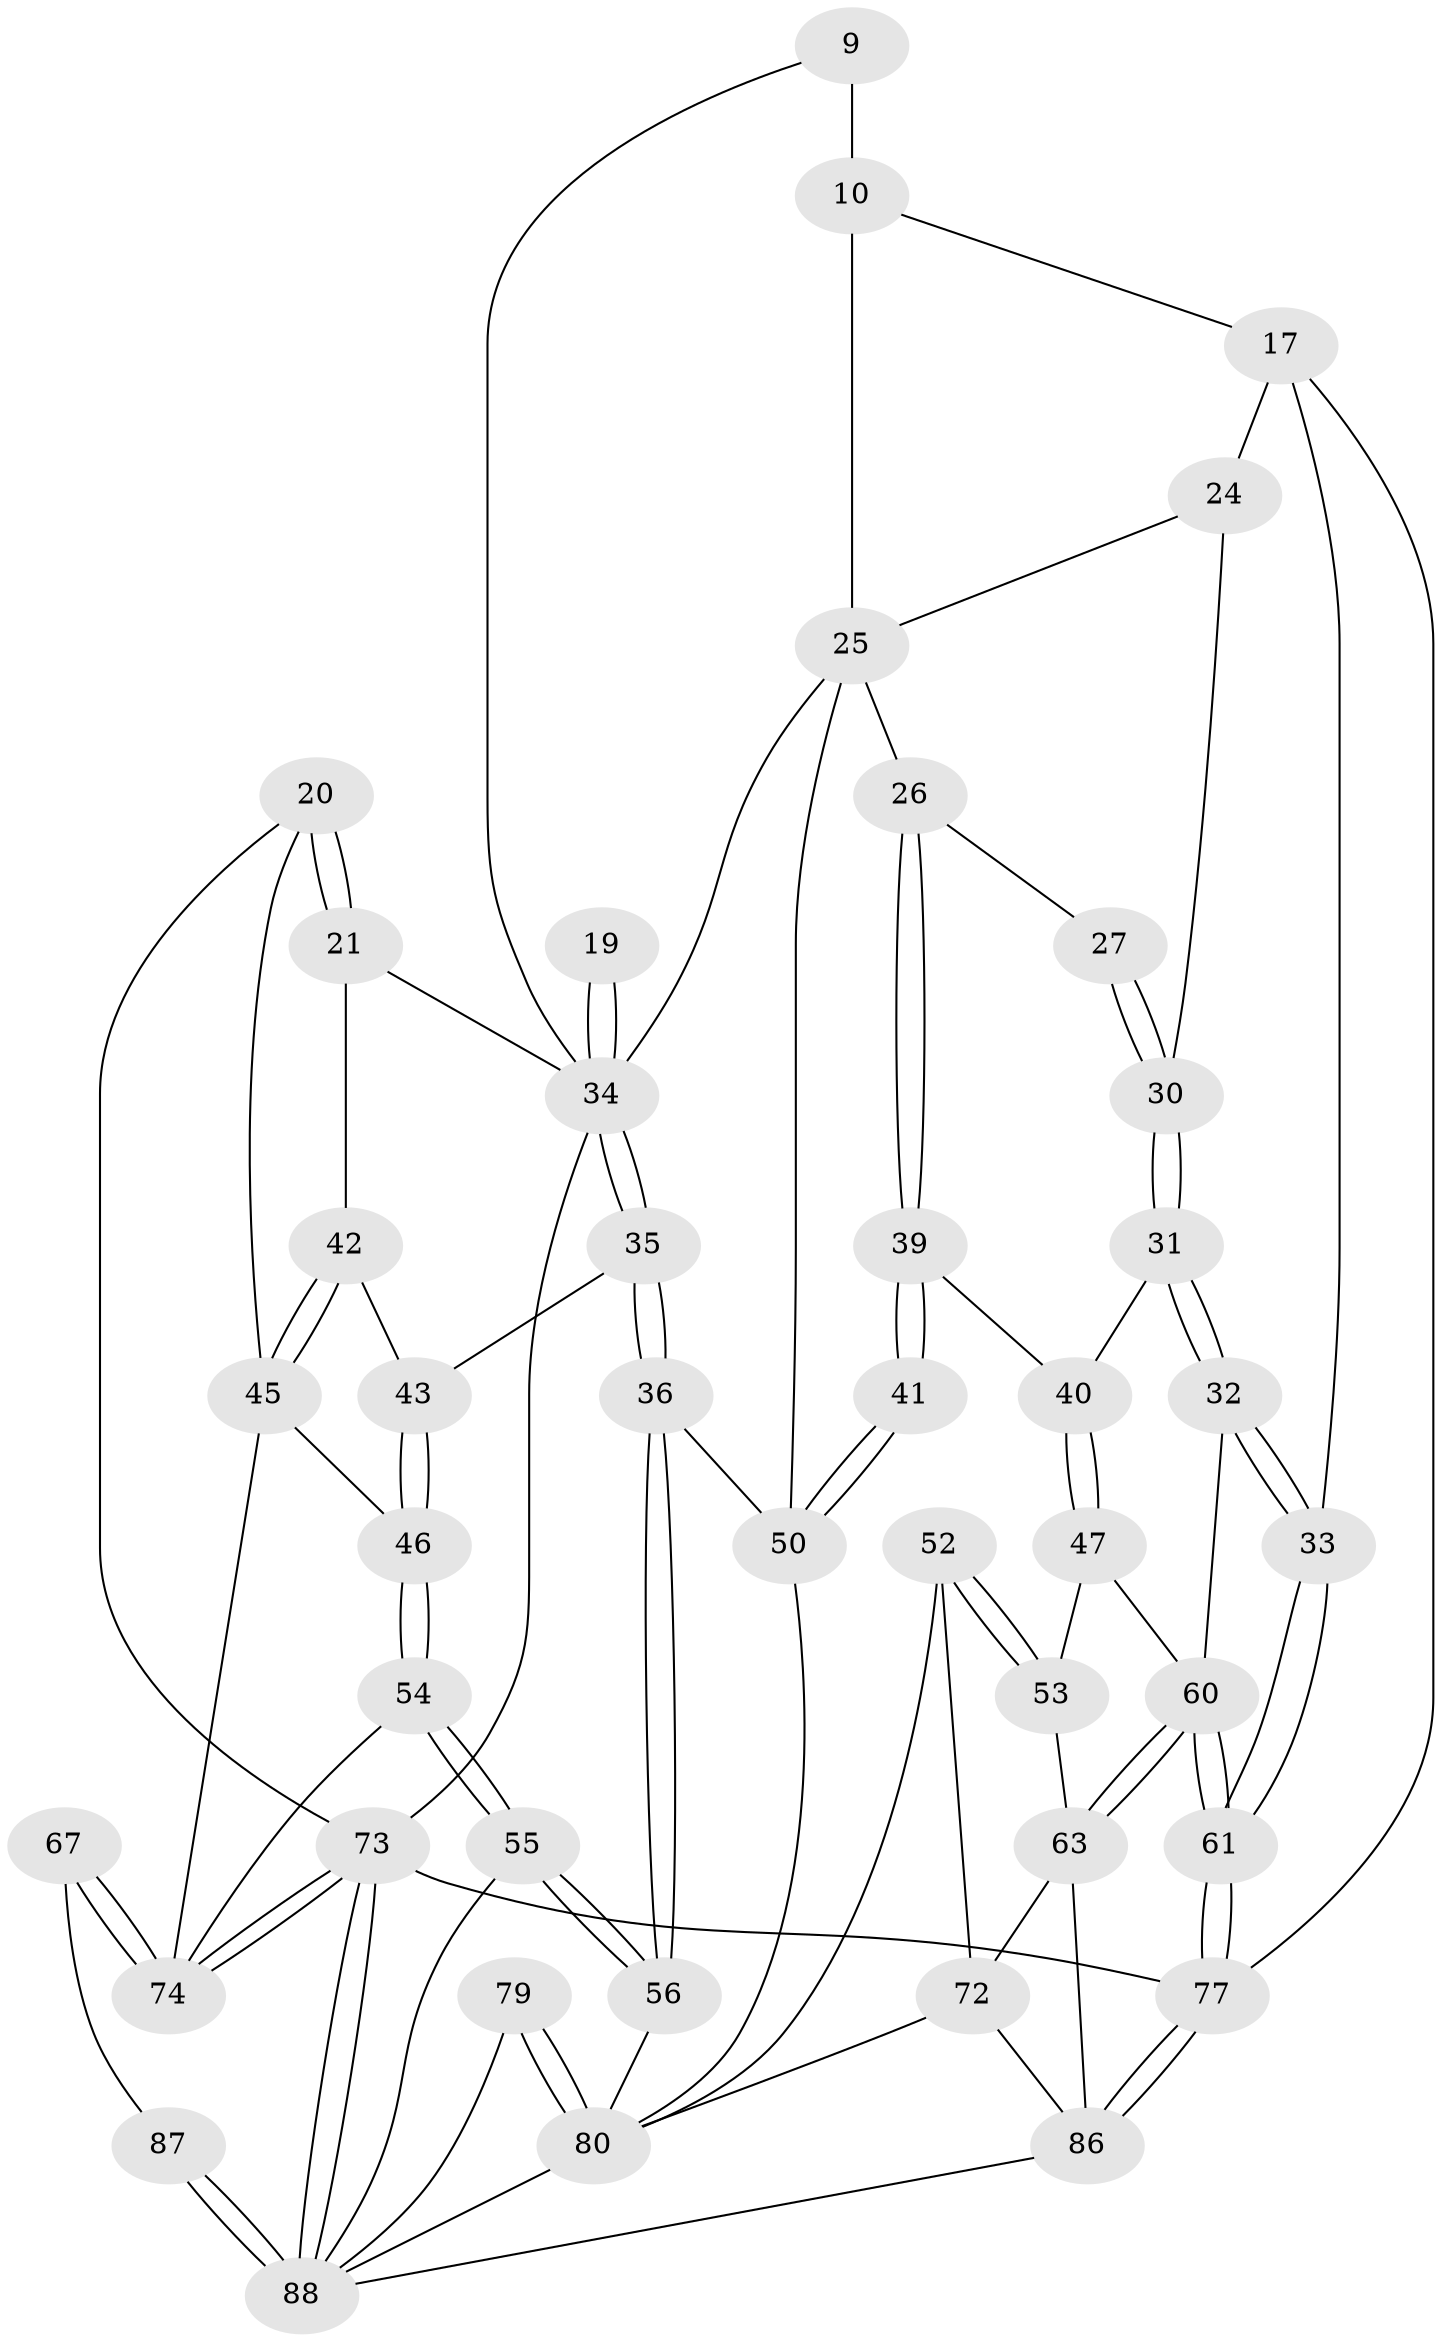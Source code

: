 // original degree distribution, {3: 0.022727272727272728, 6: 0.22727272727272727, 4: 0.25, 5: 0.5}
// Generated by graph-tools (version 1.1) at 2025/00/03/09/25 05:00:08]
// undirected, 44 vertices, 102 edges
graph export_dot {
graph [start="1"]
  node [color=gray90,style=filled];
  9 [pos="+0.5845418264554801+0.13914406284745043"];
  10 [pos="+0.5421518198137477+0.13505115614021507",super="+6"];
  17 [pos="+0+0.3556938189339814",super="+16+4"];
  19 [pos="+0.621087547799134+0.4385903465795899"];
  20 [pos="+1+0.28206660684366786"];
  21 [pos="+1+0.31654654036248425"];
  24 [pos="+0.0031655806394111667+0.3381484955763293",super="+23+12"];
  25 [pos="+0.4525027905258282+0.42448059399778354",super="+15"];
  26 [pos="+0.334355825471998+0.44316166601762297"];
  27 [pos="+0.2451129433484252+0.348744227512817"];
  30 [pos="+0.16176379148008263+0.4835369525721728",super="+29+28"];
  31 [pos="+0.15786606180781879+0.5204006754724579"];
  32 [pos="+0+0.5848028937956976"];
  33 [pos="+0+0.5699795833429577"];
  34 [pos="+0.6455254830179062+0.47697087523694404",super="+22+18+14"];
  35 [pos="+0.6656031131292363+0.5518847467805403"];
  36 [pos="+0.6457972982823575+0.588902896424822"];
  39 [pos="+0.29730244393050986+0.5556809987753457"];
  40 [pos="+0.2061900810559003+0.5555438683845576"];
  41 [pos="+0.32735588498944795+0.58305152191866"];
  42 [pos="+0.8953702303855924+0.47205390458599567"];
  43 [pos="+0.7755577999120282+0.5482554496349601"];
  45 [pos="+0.929562581425947+0.6549090662625252",super="+44"];
  46 [pos="+0.8780866189706875+0.6996609470176646"];
  47 [pos="+0.19669572820086884+0.6377394098070048"];
  50 [pos="+0.38315537239592956+0.6723174089644605",super="+37+38"];
  52 [pos="+0.35825041578963546+0.719970026832603"];
  53 [pos="+0.25152399031846195+0.6883869766884269"];
  54 [pos="+0.8705400604938189+0.7222167419981882"];
  55 [pos="+0.678353908767953+0.7471949672783796"];
  56 [pos="+0.6475580250725431+0.7124788906425045"];
  60 [pos="+0.007457653452926037+0.9798013645961768",super="+49+48"];
  61 [pos="+0+1"];
  63 [pos="+0.16136006977717302+0.8745769114460199",super="+62+57"];
  67 [pos="+0.863926930414977+0.8933834894386764"];
  72 [pos="+0.30739980481121154+0.8877295376231112",super="+64"];
  73 [pos="+1+1",super="+2"];
  74 [pos="+1+0.9297438066171726",super="+66"];
  77 [pos="+0+1",super="+3"];
  79 [pos="+0.41624880654043095+0.8065032357053604",super="+78"];
  80 [pos="+0.3812676566834058+0.9030027932019346",super="+71+76"];
  86 [pos="+0.39828916724289054+1",super="+84"];
  87 [pos="+0.7859003554258593+0.9808124834962627",super="+68"];
  88 [pos="+0.7787302719250053+1",super="+85+83"];
  9 -- 10 [weight=2];
  9 -- 34;
  10 -- 17;
  10 -- 25;
  17 -- 33;
  17 -- 77 [weight=2];
  17 -- 24 [weight=2];
  19 -- 34 [weight=3];
  19 -- 34;
  20 -- 21;
  20 -- 21;
  20 -- 73;
  20 -- 45;
  21 -- 42;
  21 -- 34;
  24 -- 30 [weight=2];
  24 -- 25;
  25 -- 26;
  25 -- 50;
  25 -- 34;
  26 -- 27;
  26 -- 39;
  26 -- 39;
  27 -- 30 [weight=2];
  27 -- 30;
  30 -- 31;
  30 -- 31;
  31 -- 32;
  31 -- 32;
  31 -- 40;
  32 -- 33;
  32 -- 33;
  32 -- 60;
  33 -- 61;
  33 -- 61;
  34 -- 35;
  34 -- 35;
  34 -- 73;
  35 -- 36;
  35 -- 36;
  35 -- 43;
  36 -- 56;
  36 -- 56;
  36 -- 50;
  39 -- 40;
  39 -- 41;
  39 -- 41;
  40 -- 47;
  40 -- 47;
  41 -- 50 [weight=2];
  41 -- 50;
  42 -- 43;
  42 -- 45;
  42 -- 45;
  43 -- 46;
  43 -- 46;
  45 -- 46;
  45 -- 74;
  46 -- 54;
  46 -- 54;
  47 -- 53;
  47 -- 60;
  50 -- 80;
  52 -- 53;
  52 -- 53;
  52 -- 80;
  52 -- 72;
  53 -- 63;
  54 -- 55;
  54 -- 55;
  54 -- 74;
  55 -- 56;
  55 -- 56;
  55 -- 88;
  56 -- 80;
  60 -- 61;
  60 -- 61;
  60 -- 63 [weight=2];
  60 -- 63;
  61 -- 77;
  61 -- 77;
  63 -- 86;
  63 -- 72;
  67 -- 74 [weight=2];
  67 -- 74;
  67 -- 87;
  72 -- 80;
  72 -- 86;
  73 -- 74;
  73 -- 74;
  73 -- 88;
  73 -- 88;
  73 -- 77 [weight=2];
  77 -- 86;
  77 -- 86;
  79 -- 80 [weight=3];
  79 -- 80;
  79 -- 88;
  80 -- 88 [weight=2];
  86 -- 88;
  87 -- 88 [weight=3];
  87 -- 88;
}
